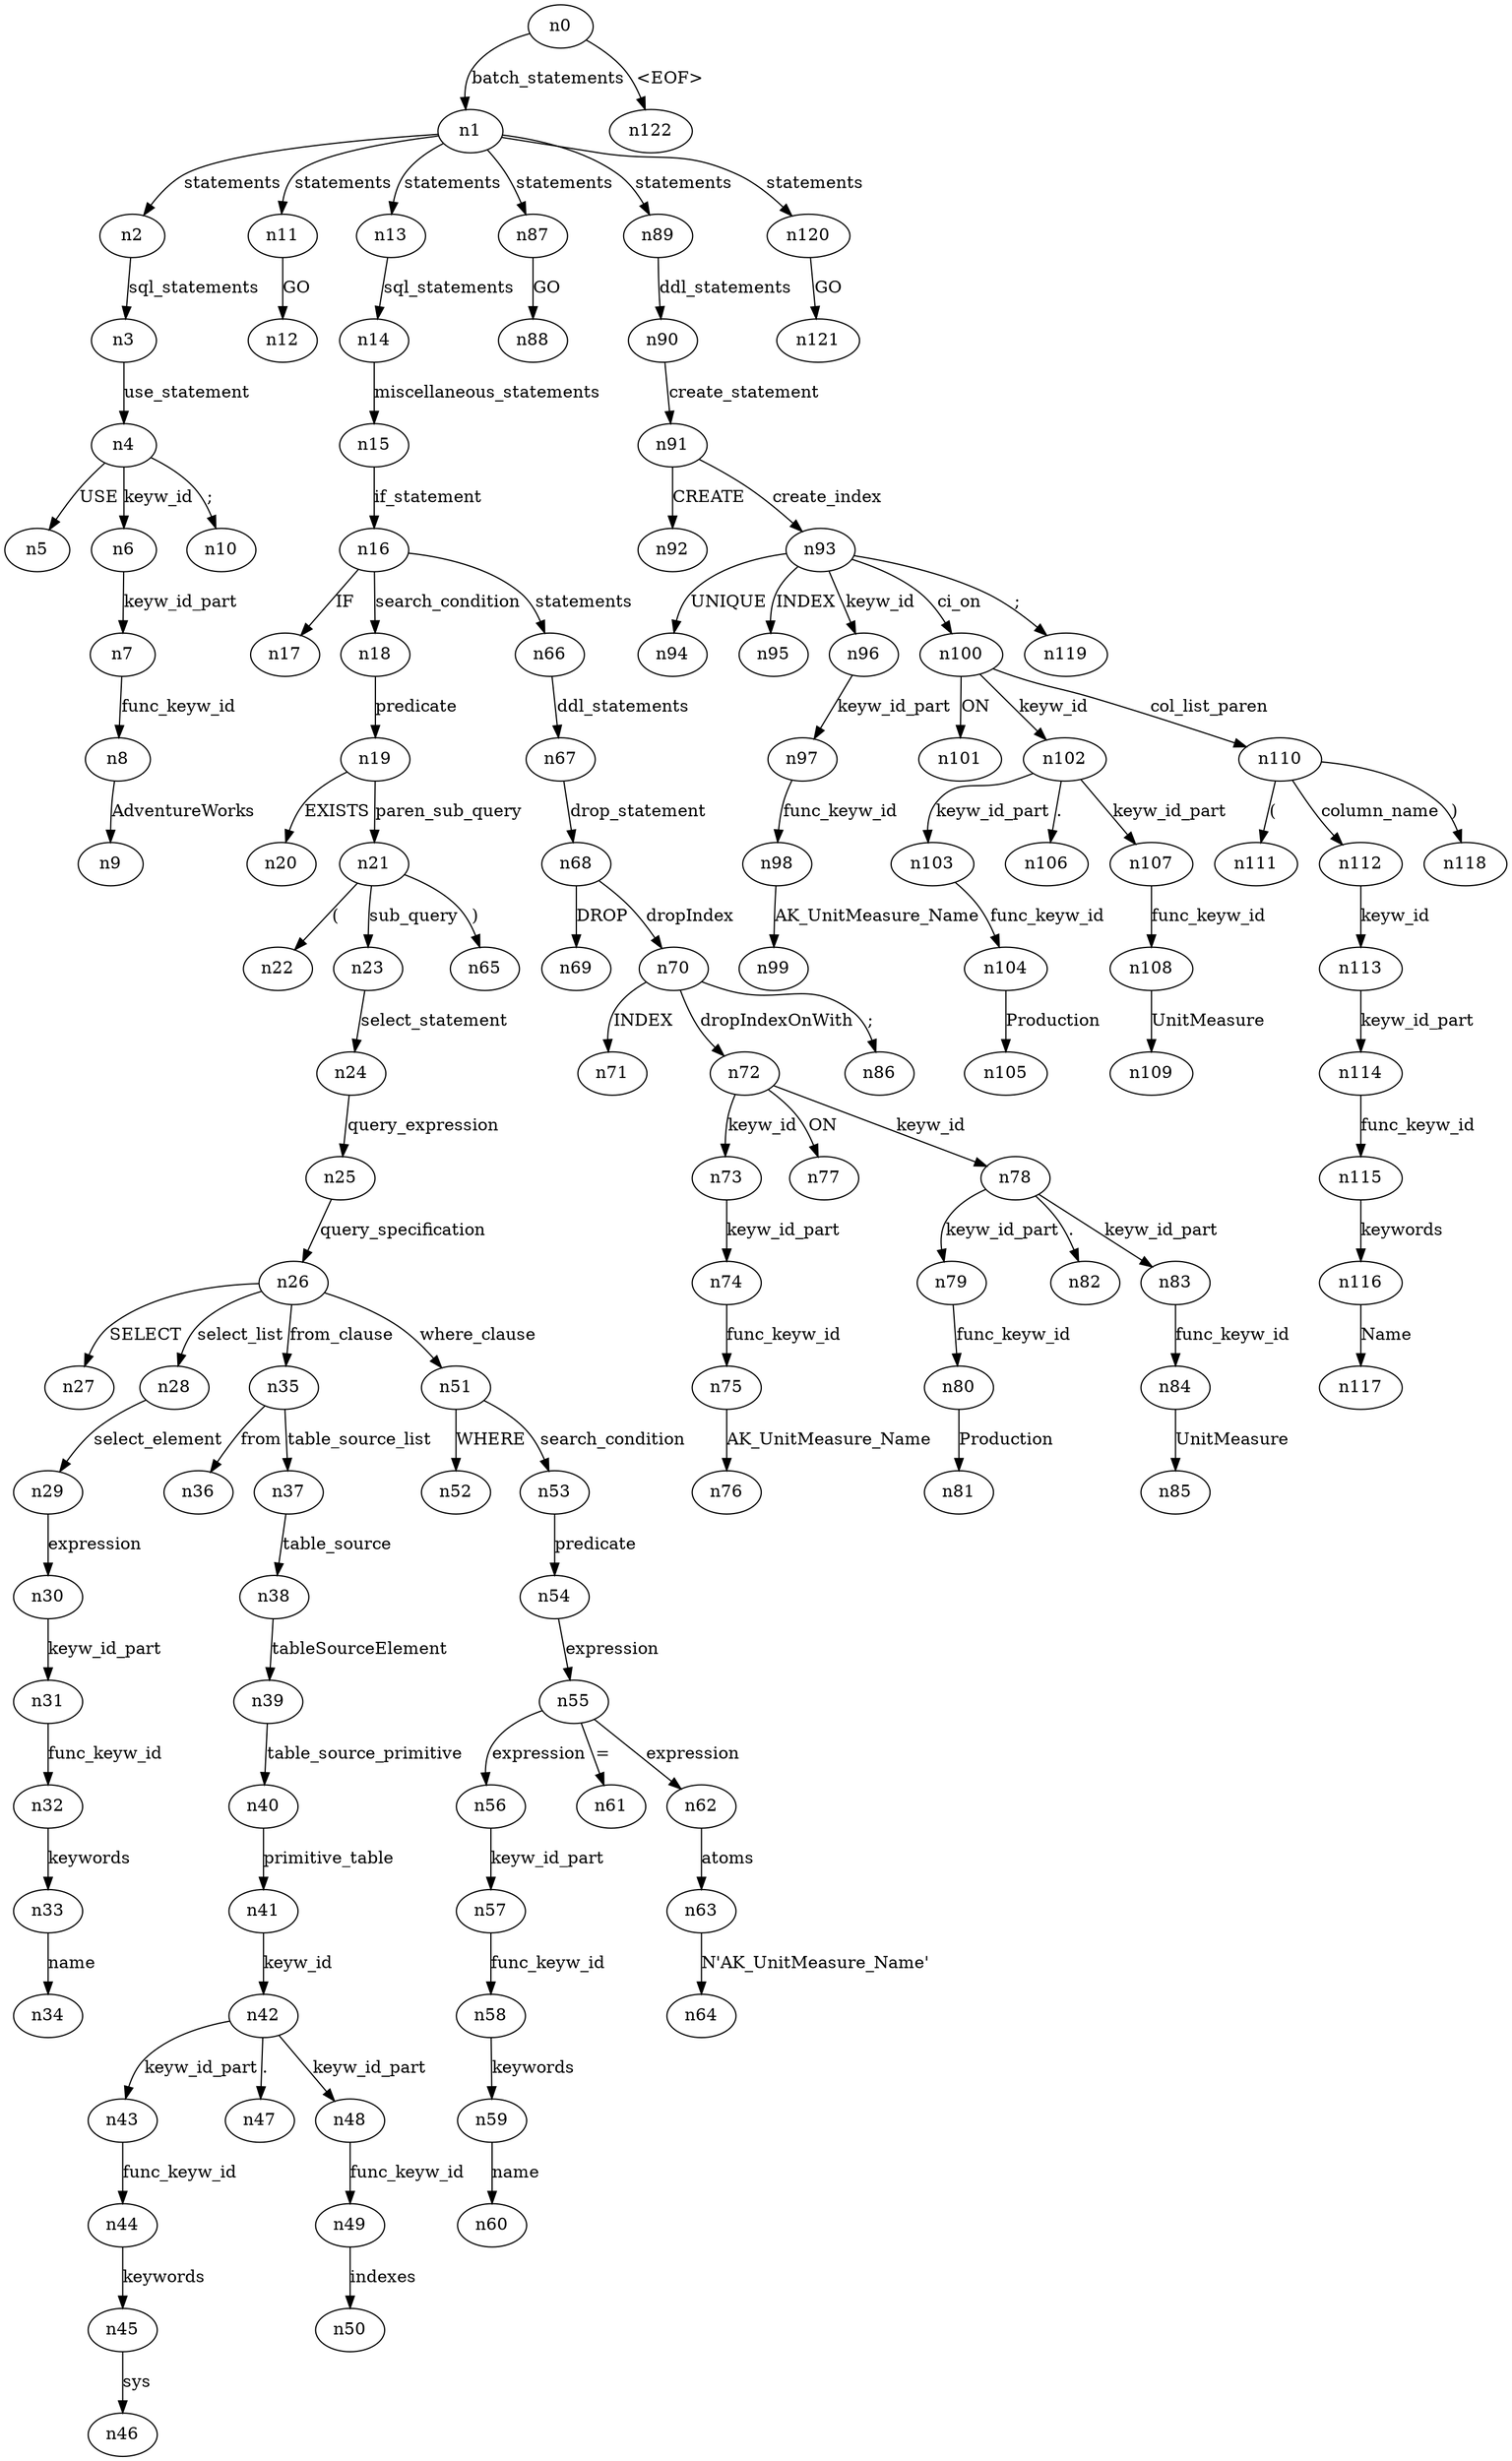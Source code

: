 digraph ParseTree {
  n0 -> n1 [label="batch_statements"];
  n1 -> n2 [label="statements"];
  n2 -> n3 [label="sql_statements"];
  n3 -> n4 [label="use_statement"];
  n4 -> n5 [label="USE"];
  n4 -> n6 [label="keyw_id"];
  n6 -> n7 [label="keyw_id_part"];
  n7 -> n8 [label="func_keyw_id"];
  n8 -> n9 [label="AdventureWorks"];
  n4 -> n10 [label=";"];
  n1 -> n11 [label="statements"];
  n11 -> n12 [label="GO"];
  n1 -> n13 [label="statements"];
  n13 -> n14 [label="sql_statements"];
  n14 -> n15 [label="miscellaneous_statements"];
  n15 -> n16 [label="if_statement"];
  n16 -> n17 [label="IF"];
  n16 -> n18 [label="search_condition"];
  n18 -> n19 [label="predicate"];
  n19 -> n20 [label="EXISTS"];
  n19 -> n21 [label="paren_sub_query"];
  n21 -> n22 [label="("];
  n21 -> n23 [label="sub_query"];
  n23 -> n24 [label="select_statement"];
  n24 -> n25 [label="query_expression"];
  n25 -> n26 [label="query_specification"];
  n26 -> n27 [label="SELECT"];
  n26 -> n28 [label="select_list"];
  n28 -> n29 [label="select_element"];
  n29 -> n30 [label="expression"];
  n30 -> n31 [label="keyw_id_part"];
  n31 -> n32 [label="func_keyw_id"];
  n32 -> n33 [label="keywords"];
  n33 -> n34 [label="name"];
  n26 -> n35 [label="from_clause"];
  n35 -> n36 [label="from"];
  n35 -> n37 [label="table_source_list"];
  n37 -> n38 [label="table_source"];
  n38 -> n39 [label="tableSourceElement"];
  n39 -> n40 [label="table_source_primitive"];
  n40 -> n41 [label="primitive_table"];
  n41 -> n42 [label="keyw_id"];
  n42 -> n43 [label="keyw_id_part"];
  n43 -> n44 [label="func_keyw_id"];
  n44 -> n45 [label="keywords"];
  n45 -> n46 [label="sys"];
  n42 -> n47 [label="."];
  n42 -> n48 [label="keyw_id_part"];
  n48 -> n49 [label="func_keyw_id"];
  n49 -> n50 [label="indexes"];
  n26 -> n51 [label="where_clause"];
  n51 -> n52 [label="WHERE"];
  n51 -> n53 [label="search_condition"];
  n53 -> n54 [label="predicate"];
  n54 -> n55 [label="expression"];
  n55 -> n56 [label="expression"];
  n56 -> n57 [label="keyw_id_part"];
  n57 -> n58 [label="func_keyw_id"];
  n58 -> n59 [label="keywords"];
  n59 -> n60 [label="name"];
  n55 -> n61 [label="="];
  n55 -> n62 [label="expression"];
  n62 -> n63 [label="atoms"];
  n63 -> n64 [label="N'AK_UnitMeasure_Name'"];
  n21 -> n65 [label=")"];
  n16 -> n66 [label="statements"];
  n66 -> n67 [label="ddl_statements"];
  n67 -> n68 [label="drop_statement"];
  n68 -> n69 [label="DROP"];
  n68 -> n70 [label="dropIndex"];
  n70 -> n71 [label="INDEX"];
  n70 -> n72 [label="dropIndexOnWith"];
  n72 -> n73 [label="keyw_id"];
  n73 -> n74 [label="keyw_id_part"];
  n74 -> n75 [label="func_keyw_id"];
  n75 -> n76 [label="AK_UnitMeasure_Name"];
  n72 -> n77 [label="ON"];
  n72 -> n78 [label="keyw_id"];
  n78 -> n79 [label="keyw_id_part"];
  n79 -> n80 [label="func_keyw_id"];
  n80 -> n81 [label="Production"];
  n78 -> n82 [label="."];
  n78 -> n83 [label="keyw_id_part"];
  n83 -> n84 [label="func_keyw_id"];
  n84 -> n85 [label="UnitMeasure"];
  n70 -> n86 [label=";"];
  n1 -> n87 [label="statements"];
  n87 -> n88 [label="GO"];
  n1 -> n89 [label="statements"];
  n89 -> n90 [label="ddl_statements"];
  n90 -> n91 [label="create_statement"];
  n91 -> n92 [label="CREATE"];
  n91 -> n93 [label="create_index"];
  n93 -> n94 [label="UNIQUE"];
  n93 -> n95 [label="INDEX"];
  n93 -> n96 [label="keyw_id"];
  n96 -> n97 [label="keyw_id_part"];
  n97 -> n98 [label="func_keyw_id"];
  n98 -> n99 [label="AK_UnitMeasure_Name"];
  n93 -> n100 [label="ci_on"];
  n100 -> n101 [label="ON"];
  n100 -> n102 [label="keyw_id"];
  n102 -> n103 [label="keyw_id_part"];
  n103 -> n104 [label="func_keyw_id"];
  n104 -> n105 [label="Production"];
  n102 -> n106 [label="."];
  n102 -> n107 [label="keyw_id_part"];
  n107 -> n108 [label="func_keyw_id"];
  n108 -> n109 [label="UnitMeasure"];
  n100 -> n110 [label="col_list_paren"];
  n110 -> n111 [label="("];
  n110 -> n112 [label="column_name"];
  n112 -> n113 [label="keyw_id"];
  n113 -> n114 [label="keyw_id_part"];
  n114 -> n115 [label="func_keyw_id"];
  n115 -> n116 [label="keywords"];
  n116 -> n117 [label="Name"];
  n110 -> n118 [label=")"];
  n93 -> n119 [label=";"];
  n1 -> n120 [label="statements"];
  n120 -> n121 [label="GO"];
  n0 -> n122 [label="<EOF>"];
}